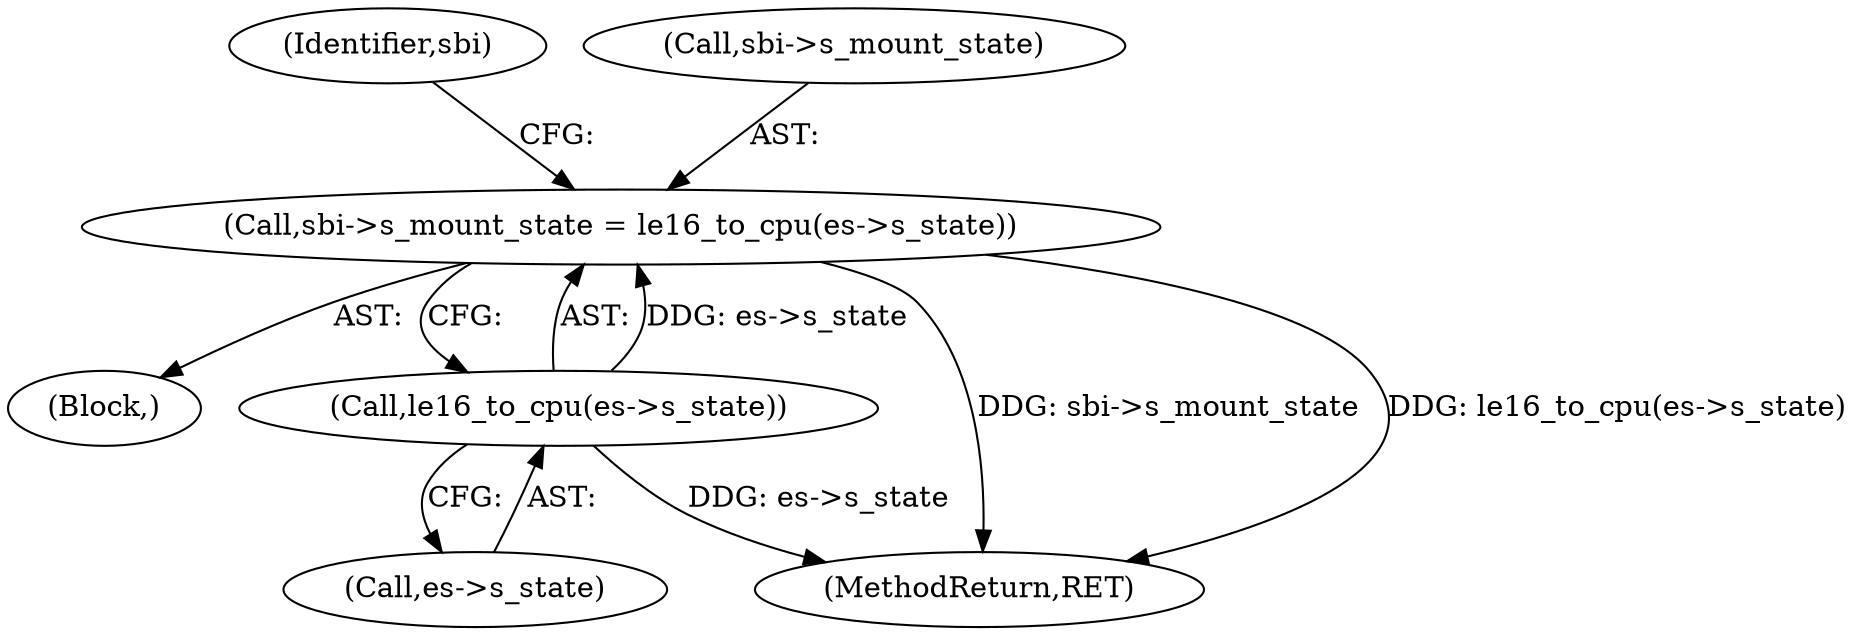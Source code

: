 digraph "0_linux_744692dc059845b2a3022119871846e74d4f6e11_16@pointer" {
"1000884" [label="(Call,sbi->s_mount_state = le16_to_cpu(es->s_state))"];
"1000888" [label="(Call,le16_to_cpu(es->s_state))"];
"1000894" [label="(Identifier,sbi)"];
"1000889" [label="(Call,es->s_state)"];
"1000120" [label="(Block,)"];
"1000885" [label="(Call,sbi->s_mount_state)"];
"1000884" [label="(Call,sbi->s_mount_state = le16_to_cpu(es->s_state))"];
"1000888" [label="(Call,le16_to_cpu(es->s_state))"];
"1002129" [label="(MethodReturn,RET)"];
"1000884" -> "1000120"  [label="AST: "];
"1000884" -> "1000888"  [label="CFG: "];
"1000885" -> "1000884"  [label="AST: "];
"1000888" -> "1000884"  [label="AST: "];
"1000894" -> "1000884"  [label="CFG: "];
"1000884" -> "1002129"  [label="DDG: sbi->s_mount_state"];
"1000884" -> "1002129"  [label="DDG: le16_to_cpu(es->s_state)"];
"1000888" -> "1000884"  [label="DDG: es->s_state"];
"1000888" -> "1000889"  [label="CFG: "];
"1000889" -> "1000888"  [label="AST: "];
"1000888" -> "1002129"  [label="DDG: es->s_state"];
}
